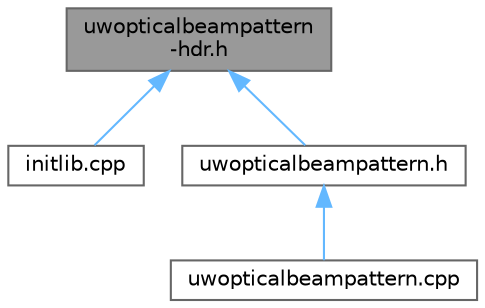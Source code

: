 digraph "uwopticalbeampattern-hdr.h"
{
 // LATEX_PDF_SIZE
  bgcolor="transparent";
  edge [fontname=Helvetica,fontsize=10,labelfontname=Helvetica,labelfontsize=10];
  node [fontname=Helvetica,fontsize=10,shape=box,height=0.2,width=0.4];
  Node1 [id="Node000001",label="uwopticalbeampattern\l-hdr.h",height=0.2,width=0.4,color="gray40", fillcolor="grey60", style="filled", fontcolor="black",tooltip="Provides the header description for uwbluwcomm packets."];
  Node1 -> Node2 [id="edge1_Node000001_Node000002",dir="back",color="steelblue1",style="solid",tooltip=" "];
  Node2 [id="Node000002",label="initlib.cpp",height=0.2,width=0.4,color="grey40", fillcolor="white", style="filled",URL="$DESERT__Framework_2DESERT_2physical_2uwopticalbeampattern_2initlib_8cpp.html",tooltip="file to initialize the libuwphysical.so library"];
  Node1 -> Node3 [id="edge2_Node000001_Node000003",dir="back",color="steelblue1",style="solid",tooltip=" "];
  Node3 [id="Node000003",label="uwopticalbeampattern.h",height=0.2,width=0.4,color="grey40", fillcolor="white", style="filled",URL="$uwopticalbeampattern_8h.html",tooltip="Definition of UwOptical class."];
  Node3 -> Node4 [id="edge3_Node000003_Node000004",dir="back",color="steelblue1",style="solid",tooltip=" "];
  Node4 [id="Node000004",label="uwopticalbeampattern.cpp",height=0.2,width=0.4,color="grey40", fillcolor="white", style="filled",URL="$uwopticalbeampattern_8cpp.html",tooltip="Implementation of UwOpticalBeamPattern class."];
}
